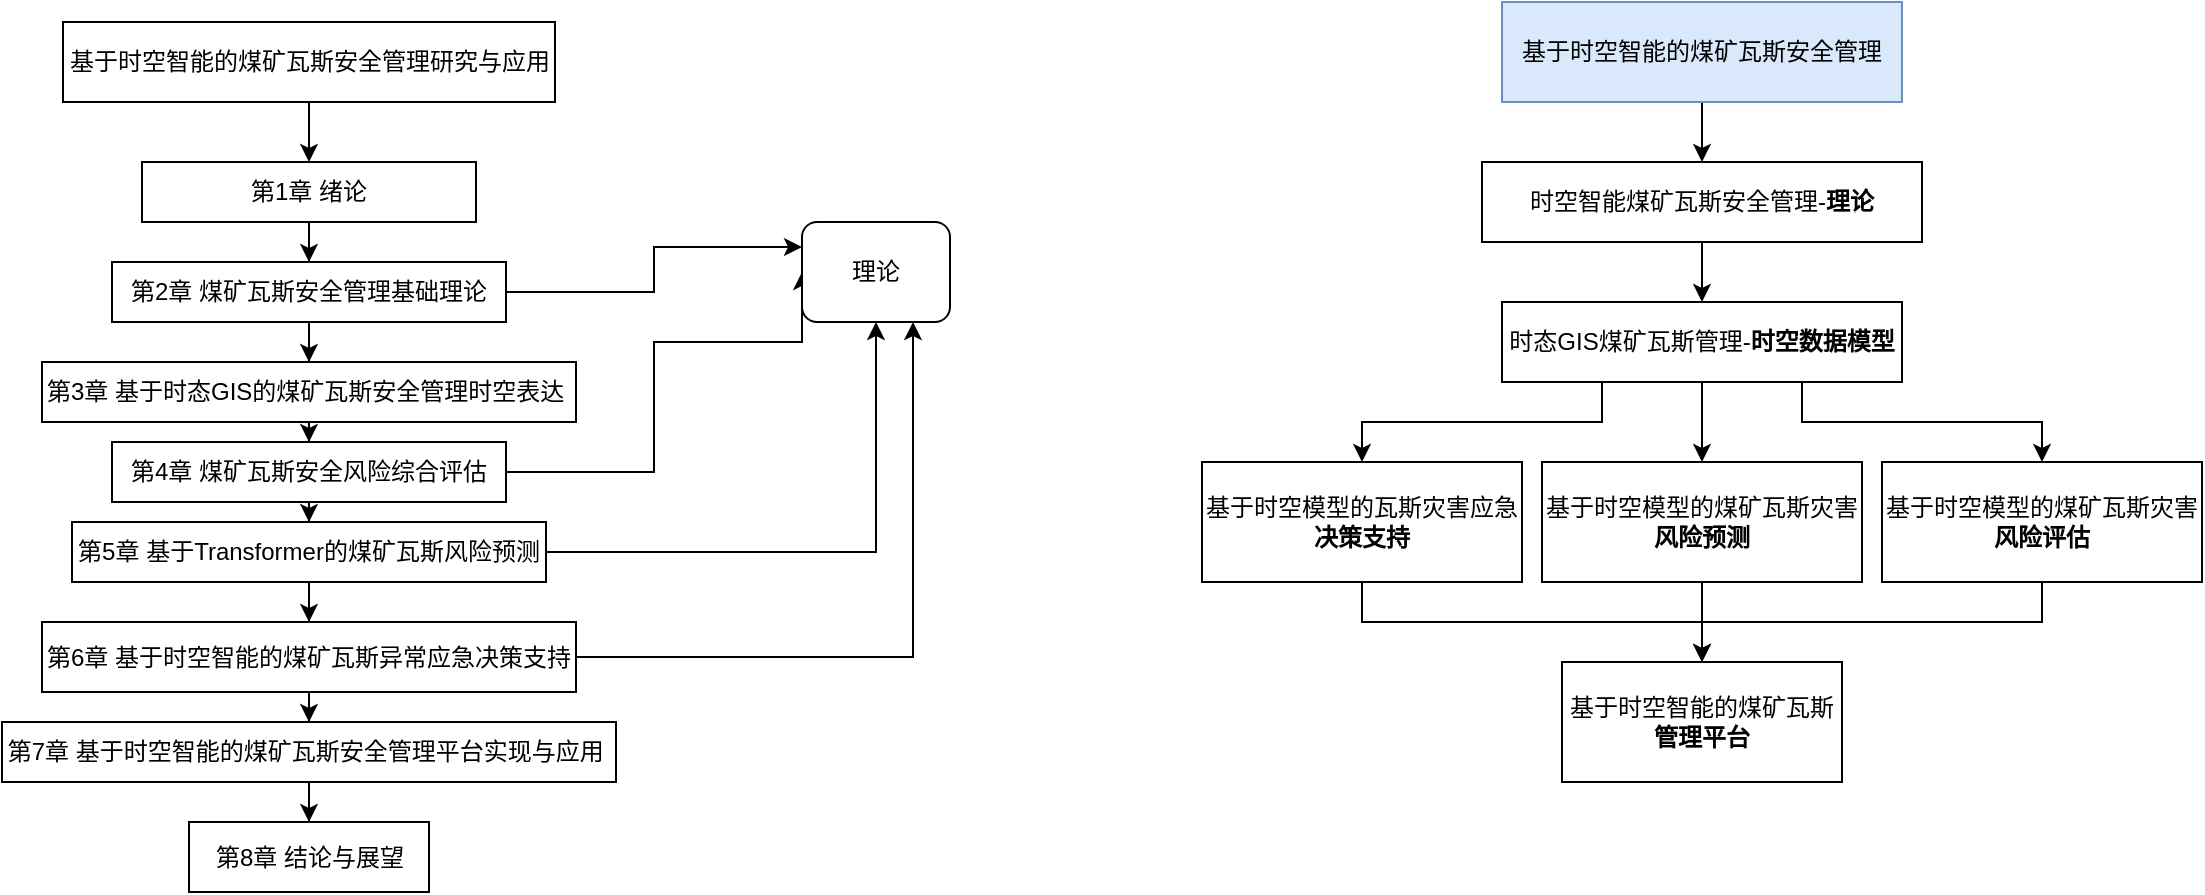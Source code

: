 <mxfile version="16.6.4" type="github">
  <diagram id="PYlMHFy3A0H7N5cJ7msh" name="Page-1">
    <mxGraphModel dx="868" dy="462" grid="1" gridSize="10" guides="1" tooltips="1" connect="1" arrows="1" fold="1" page="1" pageScale="1" pageWidth="827" pageHeight="1169" math="0" shadow="0">
      <root>
        <mxCell id="0" />
        <mxCell id="1" parent="0" />
        <mxCell id="i-8EgYSI2Mq5ClRvYBfd-3" value="" style="edgeStyle=orthogonalEdgeStyle;rounded=0;orthogonalLoop=1;jettySize=auto;html=1;" edge="1" parent="1" source="i-8EgYSI2Mq5ClRvYBfd-1" target="i-8EgYSI2Mq5ClRvYBfd-2">
          <mxGeometry relative="1" as="geometry" />
        </mxCell>
        <mxCell id="i-8EgYSI2Mq5ClRvYBfd-1" value="基于时空智能的煤矿瓦斯安全管理" style="rounded=0;whiteSpace=wrap;html=1;fillColor=#dae8fc;strokeColor=#6c8ebf;" vertex="1" parent="1">
          <mxGeometry x="790" y="130" width="200" height="50" as="geometry" />
        </mxCell>
        <mxCell id="i-8EgYSI2Mq5ClRvYBfd-20" style="edgeStyle=orthogonalEdgeStyle;rounded=0;orthogonalLoop=1;jettySize=auto;html=1;exitX=0.5;exitY=1;exitDx=0;exitDy=0;entryX=0.5;entryY=0;entryDx=0;entryDy=0;" edge="1" parent="1" source="i-8EgYSI2Mq5ClRvYBfd-2" target="i-8EgYSI2Mq5ClRvYBfd-5">
          <mxGeometry relative="1" as="geometry" />
        </mxCell>
        <mxCell id="i-8EgYSI2Mq5ClRvYBfd-2" value="时空智能煤矿瓦斯安全管理-&lt;b&gt;理论&lt;/b&gt;" style="whiteSpace=wrap;html=1;rounded=0;" vertex="1" parent="1">
          <mxGeometry x="780" y="210" width="220" height="40" as="geometry" />
        </mxCell>
        <mxCell id="i-8EgYSI2Mq5ClRvYBfd-9" style="edgeStyle=orthogonalEdgeStyle;rounded=0;orthogonalLoop=1;jettySize=auto;html=1;exitX=0.25;exitY=1;exitDx=0;exitDy=0;entryX=0.5;entryY=0;entryDx=0;entryDy=0;" edge="1" parent="1" source="i-8EgYSI2Mq5ClRvYBfd-5" target="i-8EgYSI2Mq5ClRvYBfd-11">
          <mxGeometry relative="1" as="geometry">
            <mxPoint x="900" y="370" as="targetPoint" />
          </mxGeometry>
        </mxCell>
        <mxCell id="i-8EgYSI2Mq5ClRvYBfd-18" style="edgeStyle=orthogonalEdgeStyle;rounded=0;orthogonalLoop=1;jettySize=auto;html=1;exitX=0.75;exitY=1;exitDx=0;exitDy=0;entryX=0.5;entryY=0;entryDx=0;entryDy=0;" edge="1" parent="1" source="i-8EgYSI2Mq5ClRvYBfd-5" target="i-8EgYSI2Mq5ClRvYBfd-7">
          <mxGeometry relative="1" as="geometry" />
        </mxCell>
        <mxCell id="i-8EgYSI2Mq5ClRvYBfd-19" style="edgeStyle=orthogonalEdgeStyle;rounded=0;orthogonalLoop=1;jettySize=auto;html=1;exitX=0.5;exitY=1;exitDx=0;exitDy=0;entryX=0.5;entryY=0;entryDx=0;entryDy=0;" edge="1" parent="1" source="i-8EgYSI2Mq5ClRvYBfd-5" target="i-8EgYSI2Mq5ClRvYBfd-10">
          <mxGeometry relative="1" as="geometry" />
        </mxCell>
        <mxCell id="i-8EgYSI2Mq5ClRvYBfd-5" value="时态GIS煤矿瓦斯管理-&lt;b&gt;时空数据模型&lt;/b&gt;" style="whiteSpace=wrap;html=1;rounded=0;" vertex="1" parent="1">
          <mxGeometry x="790" y="280" width="200" height="40" as="geometry" />
        </mxCell>
        <mxCell id="i-8EgYSI2Mq5ClRvYBfd-15" style="edgeStyle=orthogonalEdgeStyle;rounded=0;orthogonalLoop=1;jettySize=auto;html=1;exitX=0.5;exitY=1;exitDx=0;exitDy=0;entryX=0.5;entryY=0;entryDx=0;entryDy=0;" edge="1" parent="1" source="i-8EgYSI2Mq5ClRvYBfd-7" target="i-8EgYSI2Mq5ClRvYBfd-12">
          <mxGeometry relative="1" as="geometry" />
        </mxCell>
        <mxCell id="i-8EgYSI2Mq5ClRvYBfd-7" value="基于时空模型的煤矿瓦斯灾害&lt;b&gt;风险评估&lt;/b&gt;" style="whiteSpace=wrap;html=1;rounded=0;" vertex="1" parent="1">
          <mxGeometry x="980" y="360" width="160" height="60" as="geometry" />
        </mxCell>
        <mxCell id="i-8EgYSI2Mq5ClRvYBfd-14" style="edgeStyle=orthogonalEdgeStyle;rounded=0;orthogonalLoop=1;jettySize=auto;html=1;exitX=0.5;exitY=1;exitDx=0;exitDy=0;" edge="1" parent="1" source="i-8EgYSI2Mq5ClRvYBfd-10">
          <mxGeometry relative="1" as="geometry">
            <mxPoint x="890" y="470" as="targetPoint" />
          </mxGeometry>
        </mxCell>
        <mxCell id="i-8EgYSI2Mq5ClRvYBfd-10" value="基于时空模型的煤矿瓦斯灾害&lt;b&gt;风险预测&lt;/b&gt;" style="rounded=0;whiteSpace=wrap;html=1;" vertex="1" parent="1">
          <mxGeometry x="810" y="360" width="160" height="60" as="geometry" />
        </mxCell>
        <mxCell id="i-8EgYSI2Mq5ClRvYBfd-13" style="edgeStyle=orthogonalEdgeStyle;rounded=0;orthogonalLoop=1;jettySize=auto;html=1;exitX=0.5;exitY=1;exitDx=0;exitDy=0;entryX=0.5;entryY=0;entryDx=0;entryDy=0;" edge="1" parent="1" source="i-8EgYSI2Mq5ClRvYBfd-11" target="i-8EgYSI2Mq5ClRvYBfd-12">
          <mxGeometry relative="1" as="geometry" />
        </mxCell>
        <mxCell id="i-8EgYSI2Mq5ClRvYBfd-11" value="基于时空模型的瓦斯灾害应急&lt;b&gt;决策支持&lt;/b&gt;" style="rounded=0;whiteSpace=wrap;html=1;" vertex="1" parent="1">
          <mxGeometry x="640" y="360" width="160" height="60" as="geometry" />
        </mxCell>
        <mxCell id="i-8EgYSI2Mq5ClRvYBfd-12" value="基于时空智能的煤矿瓦斯&lt;b&gt;管理平台&lt;/b&gt;" style="rounded=0;whiteSpace=wrap;html=1;" vertex="1" parent="1">
          <mxGeometry x="820" y="460" width="140" height="60" as="geometry" />
        </mxCell>
        <mxCell id="i-8EgYSI2Mq5ClRvYBfd-23" value="" style="edgeStyle=orthogonalEdgeStyle;rounded=0;orthogonalLoop=1;jettySize=auto;html=1;" edge="1" parent="1" source="i-8EgYSI2Mq5ClRvYBfd-21" target="i-8EgYSI2Mq5ClRvYBfd-22">
          <mxGeometry relative="1" as="geometry" />
        </mxCell>
        <mxCell id="i-8EgYSI2Mq5ClRvYBfd-21" value="基于时空智能的煤矿瓦斯安全管理研究与应用" style="rounded=0;whiteSpace=wrap;html=1;" vertex="1" parent="1">
          <mxGeometry x="70.5" y="140" width="246" height="40" as="geometry" />
        </mxCell>
        <mxCell id="i-8EgYSI2Mq5ClRvYBfd-25" value="" style="edgeStyle=orthogonalEdgeStyle;rounded=0;orthogonalLoop=1;jettySize=auto;html=1;" edge="1" parent="1" source="i-8EgYSI2Mq5ClRvYBfd-22" target="i-8EgYSI2Mq5ClRvYBfd-24">
          <mxGeometry relative="1" as="geometry" />
        </mxCell>
        <mxCell id="i-8EgYSI2Mq5ClRvYBfd-22" value="第1章 绪论" style="whiteSpace=wrap;html=1;rounded=0;" vertex="1" parent="1">
          <mxGeometry x="110" y="210" width="167" height="30" as="geometry" />
        </mxCell>
        <mxCell id="i-8EgYSI2Mq5ClRvYBfd-27" value="" style="edgeStyle=orthogonalEdgeStyle;rounded=0;orthogonalLoop=1;jettySize=auto;html=1;" edge="1" parent="1" source="i-8EgYSI2Mq5ClRvYBfd-24" target="i-8EgYSI2Mq5ClRvYBfd-26">
          <mxGeometry relative="1" as="geometry" />
        </mxCell>
        <mxCell id="i-8EgYSI2Mq5ClRvYBfd-39" style="edgeStyle=orthogonalEdgeStyle;rounded=0;orthogonalLoop=1;jettySize=auto;html=1;exitX=1;exitY=0.5;exitDx=0;exitDy=0;entryX=0;entryY=0.25;entryDx=0;entryDy=0;" edge="1" parent="1" source="i-8EgYSI2Mq5ClRvYBfd-24" target="i-8EgYSI2Mq5ClRvYBfd-38">
          <mxGeometry relative="1" as="geometry" />
        </mxCell>
        <mxCell id="i-8EgYSI2Mq5ClRvYBfd-24" value="第2章&lt;span&gt;	&lt;/span&gt;煤矿瓦斯安全管理基础理论" style="whiteSpace=wrap;html=1;rounded=0;" vertex="1" parent="1">
          <mxGeometry x="95" y="260" width="197" height="30" as="geometry" />
        </mxCell>
        <mxCell id="i-8EgYSI2Mq5ClRvYBfd-29" value="" style="edgeStyle=orthogonalEdgeStyle;rounded=0;orthogonalLoop=1;jettySize=auto;html=1;" edge="1" parent="1" source="i-8EgYSI2Mq5ClRvYBfd-26" target="i-8EgYSI2Mq5ClRvYBfd-28">
          <mxGeometry relative="1" as="geometry" />
        </mxCell>
        <mxCell id="i-8EgYSI2Mq5ClRvYBfd-26" value="第3章&lt;span&gt;	&lt;/span&gt;基于时态GIS的煤矿瓦斯安全管理时空表达&amp;nbsp;" style="whiteSpace=wrap;html=1;rounded=0;" vertex="1" parent="1">
          <mxGeometry x="60" y="310" width="267" height="30" as="geometry" />
        </mxCell>
        <mxCell id="i-8EgYSI2Mq5ClRvYBfd-31" value="" style="edgeStyle=orthogonalEdgeStyle;rounded=0;orthogonalLoop=1;jettySize=auto;html=1;" edge="1" parent="1" source="i-8EgYSI2Mq5ClRvYBfd-28" target="i-8EgYSI2Mq5ClRvYBfd-30">
          <mxGeometry relative="1" as="geometry" />
        </mxCell>
        <mxCell id="i-8EgYSI2Mq5ClRvYBfd-40" style="edgeStyle=orthogonalEdgeStyle;rounded=0;orthogonalLoop=1;jettySize=auto;html=1;exitX=1;exitY=0.5;exitDx=0;exitDy=0;entryX=0;entryY=0.5;entryDx=0;entryDy=0;" edge="1" parent="1" source="i-8EgYSI2Mq5ClRvYBfd-28" target="i-8EgYSI2Mq5ClRvYBfd-38">
          <mxGeometry relative="1" as="geometry">
            <Array as="points">
              <mxPoint x="366" y="365" />
              <mxPoint x="366" y="300" />
              <mxPoint x="440" y="300" />
            </Array>
          </mxGeometry>
        </mxCell>
        <mxCell id="i-8EgYSI2Mq5ClRvYBfd-28" value="第4章&lt;span&gt;	&lt;/span&gt;煤矿瓦斯安全风险综合评估" style="whiteSpace=wrap;html=1;rounded=0;" vertex="1" parent="1">
          <mxGeometry x="95" y="350" width="197" height="30" as="geometry" />
        </mxCell>
        <mxCell id="i-8EgYSI2Mq5ClRvYBfd-33" value="" style="edgeStyle=orthogonalEdgeStyle;rounded=0;orthogonalLoop=1;jettySize=auto;html=1;" edge="1" parent="1" source="i-8EgYSI2Mq5ClRvYBfd-30" target="i-8EgYSI2Mq5ClRvYBfd-32">
          <mxGeometry relative="1" as="geometry" />
        </mxCell>
        <mxCell id="i-8EgYSI2Mq5ClRvYBfd-41" style="edgeStyle=orthogonalEdgeStyle;rounded=0;orthogonalLoop=1;jettySize=auto;html=1;exitX=1;exitY=0.5;exitDx=0;exitDy=0;" edge="1" parent="1" source="i-8EgYSI2Mq5ClRvYBfd-30" target="i-8EgYSI2Mq5ClRvYBfd-38">
          <mxGeometry relative="1" as="geometry" />
        </mxCell>
        <mxCell id="i-8EgYSI2Mq5ClRvYBfd-30" value="第5章&lt;span&gt;	&lt;/span&gt;基于Transformer的煤矿瓦斯风险预测" style="whiteSpace=wrap;html=1;rounded=0;" vertex="1" parent="1">
          <mxGeometry x="75" y="390" width="237" height="30" as="geometry" />
        </mxCell>
        <mxCell id="i-8EgYSI2Mq5ClRvYBfd-35" value="" style="edgeStyle=orthogonalEdgeStyle;rounded=0;orthogonalLoop=1;jettySize=auto;html=1;" edge="1" parent="1" source="i-8EgYSI2Mq5ClRvYBfd-32" target="i-8EgYSI2Mq5ClRvYBfd-34">
          <mxGeometry relative="1" as="geometry" />
        </mxCell>
        <mxCell id="i-8EgYSI2Mq5ClRvYBfd-42" style="edgeStyle=orthogonalEdgeStyle;rounded=0;orthogonalLoop=1;jettySize=auto;html=1;exitX=1;exitY=0.5;exitDx=0;exitDy=0;entryX=0.75;entryY=1;entryDx=0;entryDy=0;" edge="1" parent="1" source="i-8EgYSI2Mq5ClRvYBfd-32" target="i-8EgYSI2Mq5ClRvYBfd-38">
          <mxGeometry relative="1" as="geometry" />
        </mxCell>
        <mxCell id="i-8EgYSI2Mq5ClRvYBfd-32" value="第6章&lt;span&gt;	&lt;/span&gt;基于时空智能的煤矿瓦斯异常应急决策支持" style="whiteSpace=wrap;html=1;rounded=0;" vertex="1" parent="1">
          <mxGeometry x="60" y="440" width="267" height="35" as="geometry" />
        </mxCell>
        <mxCell id="i-8EgYSI2Mq5ClRvYBfd-37" value="" style="edgeStyle=orthogonalEdgeStyle;rounded=0;orthogonalLoop=1;jettySize=auto;html=1;" edge="1" parent="1" source="i-8EgYSI2Mq5ClRvYBfd-34" target="i-8EgYSI2Mq5ClRvYBfd-36">
          <mxGeometry relative="1" as="geometry" />
        </mxCell>
        <mxCell id="i-8EgYSI2Mq5ClRvYBfd-34" value="第7章&lt;span&gt;	&lt;/span&gt;基于时空智能的煤矿瓦斯安全管理平台实现与应用&amp;nbsp;" style="whiteSpace=wrap;html=1;rounded=0;" vertex="1" parent="1">
          <mxGeometry x="40" y="490" width="307" height="30" as="geometry" />
        </mxCell>
        <mxCell id="i-8EgYSI2Mq5ClRvYBfd-36" value="第8章&lt;span&gt;	&lt;/span&gt;结论与展望" style="whiteSpace=wrap;html=1;rounded=0;" vertex="1" parent="1">
          <mxGeometry x="133.5" y="540" width="120" height="35" as="geometry" />
        </mxCell>
        <mxCell id="i-8EgYSI2Mq5ClRvYBfd-38" value="理论" style="rounded=1;whiteSpace=wrap;html=1;" vertex="1" parent="1">
          <mxGeometry x="440" y="240" width="74" height="50" as="geometry" />
        </mxCell>
      </root>
    </mxGraphModel>
  </diagram>
</mxfile>
